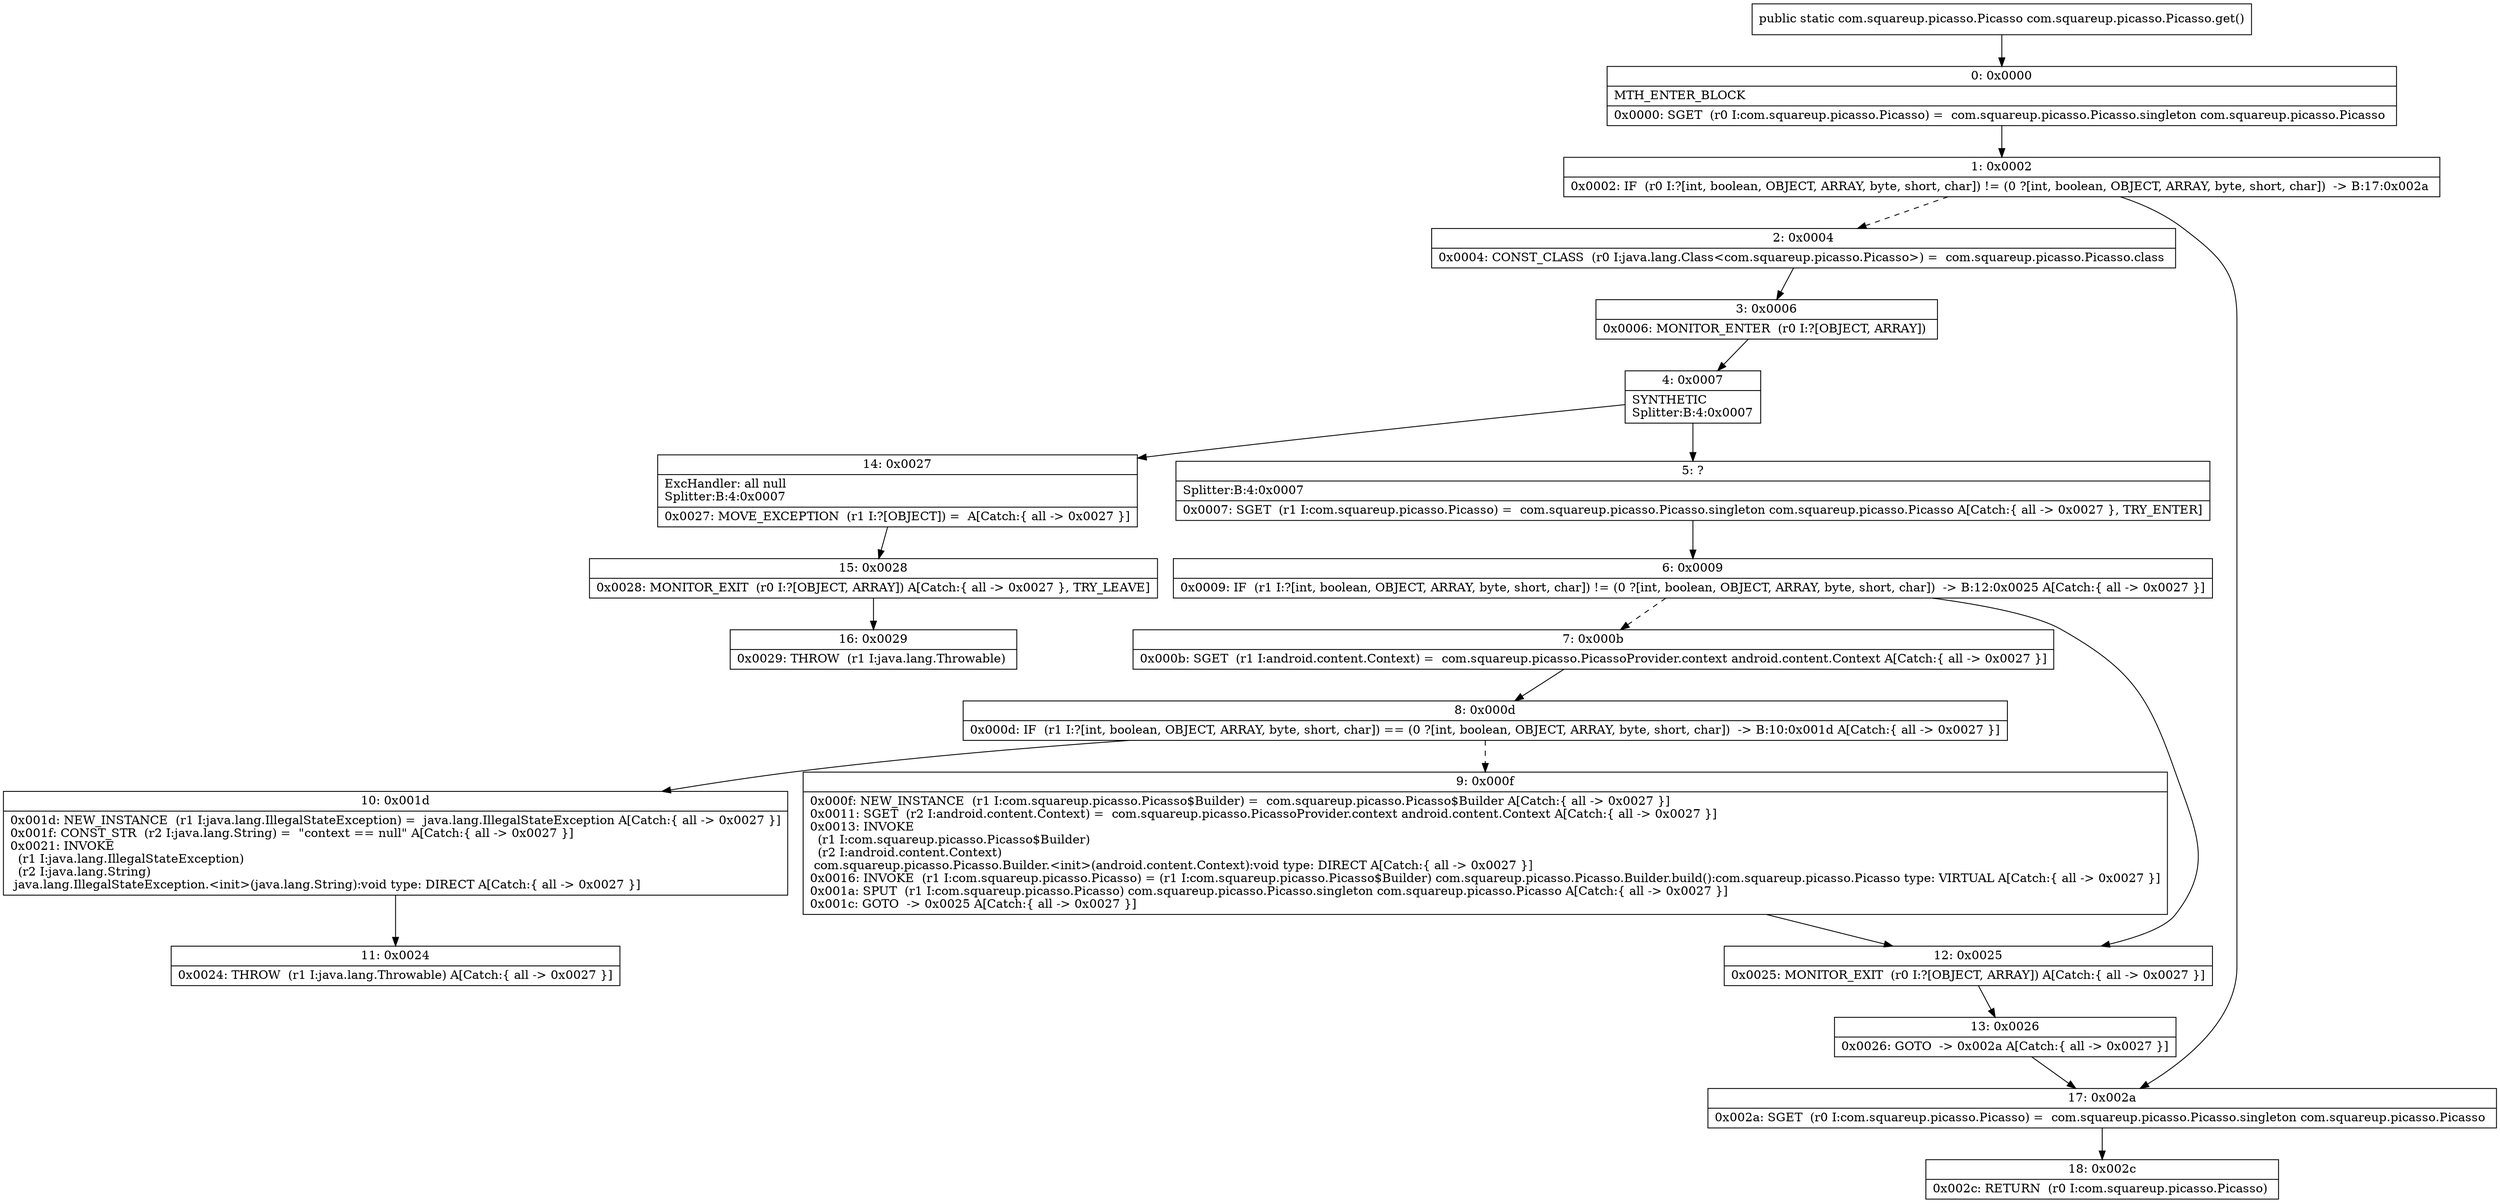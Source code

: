 digraph "CFG forcom.squareup.picasso.Picasso.get()Lcom\/squareup\/picasso\/Picasso;" {
Node_0 [shape=record,label="{0\:\ 0x0000|MTH_ENTER_BLOCK\l|0x0000: SGET  (r0 I:com.squareup.picasso.Picasso) =  com.squareup.picasso.Picasso.singleton com.squareup.picasso.Picasso \l}"];
Node_1 [shape=record,label="{1\:\ 0x0002|0x0002: IF  (r0 I:?[int, boolean, OBJECT, ARRAY, byte, short, char]) != (0 ?[int, boolean, OBJECT, ARRAY, byte, short, char])  \-\> B:17:0x002a \l}"];
Node_2 [shape=record,label="{2\:\ 0x0004|0x0004: CONST_CLASS  (r0 I:java.lang.Class\<com.squareup.picasso.Picasso\>) =  com.squareup.picasso.Picasso.class \l}"];
Node_3 [shape=record,label="{3\:\ 0x0006|0x0006: MONITOR_ENTER  (r0 I:?[OBJECT, ARRAY]) \l}"];
Node_4 [shape=record,label="{4\:\ 0x0007|SYNTHETIC\lSplitter:B:4:0x0007\l}"];
Node_5 [shape=record,label="{5\:\ ?|Splitter:B:4:0x0007\l|0x0007: SGET  (r1 I:com.squareup.picasso.Picasso) =  com.squareup.picasso.Picasso.singleton com.squareup.picasso.Picasso A[Catch:\{ all \-\> 0x0027 \}, TRY_ENTER]\l}"];
Node_6 [shape=record,label="{6\:\ 0x0009|0x0009: IF  (r1 I:?[int, boolean, OBJECT, ARRAY, byte, short, char]) != (0 ?[int, boolean, OBJECT, ARRAY, byte, short, char])  \-\> B:12:0x0025 A[Catch:\{ all \-\> 0x0027 \}]\l}"];
Node_7 [shape=record,label="{7\:\ 0x000b|0x000b: SGET  (r1 I:android.content.Context) =  com.squareup.picasso.PicassoProvider.context android.content.Context A[Catch:\{ all \-\> 0x0027 \}]\l}"];
Node_8 [shape=record,label="{8\:\ 0x000d|0x000d: IF  (r1 I:?[int, boolean, OBJECT, ARRAY, byte, short, char]) == (0 ?[int, boolean, OBJECT, ARRAY, byte, short, char])  \-\> B:10:0x001d A[Catch:\{ all \-\> 0x0027 \}]\l}"];
Node_9 [shape=record,label="{9\:\ 0x000f|0x000f: NEW_INSTANCE  (r1 I:com.squareup.picasso.Picasso$Builder) =  com.squareup.picasso.Picasso$Builder A[Catch:\{ all \-\> 0x0027 \}]\l0x0011: SGET  (r2 I:android.content.Context) =  com.squareup.picasso.PicassoProvider.context android.content.Context A[Catch:\{ all \-\> 0x0027 \}]\l0x0013: INVOKE  \l  (r1 I:com.squareup.picasso.Picasso$Builder)\l  (r2 I:android.content.Context)\l com.squareup.picasso.Picasso.Builder.\<init\>(android.content.Context):void type: DIRECT A[Catch:\{ all \-\> 0x0027 \}]\l0x0016: INVOKE  (r1 I:com.squareup.picasso.Picasso) = (r1 I:com.squareup.picasso.Picasso$Builder) com.squareup.picasso.Picasso.Builder.build():com.squareup.picasso.Picasso type: VIRTUAL A[Catch:\{ all \-\> 0x0027 \}]\l0x001a: SPUT  (r1 I:com.squareup.picasso.Picasso) com.squareup.picasso.Picasso.singleton com.squareup.picasso.Picasso A[Catch:\{ all \-\> 0x0027 \}]\l0x001c: GOTO  \-\> 0x0025 A[Catch:\{ all \-\> 0x0027 \}]\l}"];
Node_10 [shape=record,label="{10\:\ 0x001d|0x001d: NEW_INSTANCE  (r1 I:java.lang.IllegalStateException) =  java.lang.IllegalStateException A[Catch:\{ all \-\> 0x0027 \}]\l0x001f: CONST_STR  (r2 I:java.lang.String) =  \"context == null\" A[Catch:\{ all \-\> 0x0027 \}]\l0x0021: INVOKE  \l  (r1 I:java.lang.IllegalStateException)\l  (r2 I:java.lang.String)\l java.lang.IllegalStateException.\<init\>(java.lang.String):void type: DIRECT A[Catch:\{ all \-\> 0x0027 \}]\l}"];
Node_11 [shape=record,label="{11\:\ 0x0024|0x0024: THROW  (r1 I:java.lang.Throwable) A[Catch:\{ all \-\> 0x0027 \}]\l}"];
Node_12 [shape=record,label="{12\:\ 0x0025|0x0025: MONITOR_EXIT  (r0 I:?[OBJECT, ARRAY]) A[Catch:\{ all \-\> 0x0027 \}]\l}"];
Node_13 [shape=record,label="{13\:\ 0x0026|0x0026: GOTO  \-\> 0x002a A[Catch:\{ all \-\> 0x0027 \}]\l}"];
Node_14 [shape=record,label="{14\:\ 0x0027|ExcHandler: all null\lSplitter:B:4:0x0007\l|0x0027: MOVE_EXCEPTION  (r1 I:?[OBJECT]) =  A[Catch:\{ all \-\> 0x0027 \}]\l}"];
Node_15 [shape=record,label="{15\:\ 0x0028|0x0028: MONITOR_EXIT  (r0 I:?[OBJECT, ARRAY]) A[Catch:\{ all \-\> 0x0027 \}, TRY_LEAVE]\l}"];
Node_16 [shape=record,label="{16\:\ 0x0029|0x0029: THROW  (r1 I:java.lang.Throwable) \l}"];
Node_17 [shape=record,label="{17\:\ 0x002a|0x002a: SGET  (r0 I:com.squareup.picasso.Picasso) =  com.squareup.picasso.Picasso.singleton com.squareup.picasso.Picasso \l}"];
Node_18 [shape=record,label="{18\:\ 0x002c|0x002c: RETURN  (r0 I:com.squareup.picasso.Picasso) \l}"];
MethodNode[shape=record,label="{public static com.squareup.picasso.Picasso com.squareup.picasso.Picasso.get() }"];
MethodNode -> Node_0;
Node_0 -> Node_1;
Node_1 -> Node_2[style=dashed];
Node_1 -> Node_17;
Node_2 -> Node_3;
Node_3 -> Node_4;
Node_4 -> Node_5;
Node_4 -> Node_14;
Node_5 -> Node_6;
Node_6 -> Node_7[style=dashed];
Node_6 -> Node_12;
Node_7 -> Node_8;
Node_8 -> Node_9[style=dashed];
Node_8 -> Node_10;
Node_9 -> Node_12;
Node_10 -> Node_11;
Node_12 -> Node_13;
Node_13 -> Node_17;
Node_14 -> Node_15;
Node_15 -> Node_16;
Node_17 -> Node_18;
}

